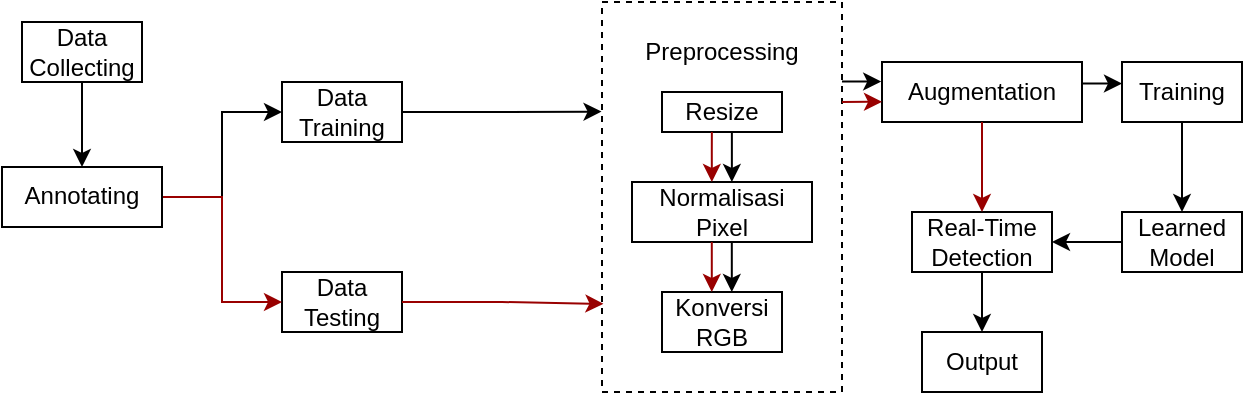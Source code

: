 <mxfile version="26.2.14">
  <diagram name="Page-1" id="FSs65BruDXjcQT2P4h38">
    <mxGraphModel dx="872" dy="465" grid="1" gridSize="10" guides="1" tooltips="1" connect="1" arrows="1" fold="1" page="1" pageScale="1" pageWidth="827" pageHeight="1169" math="0" shadow="0">
      <root>
        <mxCell id="0" />
        <mxCell id="1" parent="0" />
        <mxCell id="EwEFOaE5SsCNf967eKoH-3" value="" style="rounded=0;whiteSpace=wrap;html=1;strokeColor=default;dashed=1;" vertex="1" parent="1">
          <mxGeometry x="370" y="20" width="120" height="195" as="geometry" />
        </mxCell>
        <mxCell id="EwEFOaE5SsCNf967eKoH-27" style="edgeStyle=orthogonalEdgeStyle;rounded=0;orthogonalLoop=1;jettySize=auto;html=1;entryX=0.5;entryY=0;entryDx=0;entryDy=0;" edge="1" parent="1" source="EwEFOaE5SsCNf967eKoH-2" target="EwEFOaE5SsCNf967eKoH-8">
          <mxGeometry relative="1" as="geometry" />
        </mxCell>
        <mxCell id="EwEFOaE5SsCNf967eKoH-2" value="Data Collecting" style="text;html=1;align=center;verticalAlign=middle;whiteSpace=wrap;rounded=0;strokeColor=#000000;" vertex="1" parent="1">
          <mxGeometry x="80" y="30" width="60" height="30" as="geometry" />
        </mxCell>
        <mxCell id="EwEFOaE5SsCNf967eKoH-4" value="&lt;div&gt;&lt;span style=&quot;background-color: transparent; color: light-dark(rgb(0, 0, 0), rgb(255, 255, 255));&quot;&gt;Preprocessing&lt;/span&gt;&lt;/div&gt;" style="text;html=1;align=center;verticalAlign=middle;whiteSpace=wrap;rounded=0;" vertex="1" parent="1">
          <mxGeometry x="400" y="30" width="60" height="30" as="geometry" />
        </mxCell>
        <mxCell id="EwEFOaE5SsCNf967eKoH-5" value="" style="rounded=0;whiteSpace=wrap;html=1;" vertex="1" parent="1">
          <mxGeometry x="400" y="65" width="60" height="20" as="geometry" />
        </mxCell>
        <mxCell id="EwEFOaE5SsCNf967eKoH-6" value="Data Training" style="text;html=1;align=center;verticalAlign=middle;whiteSpace=wrap;rounded=0;strokeColor=#000000;" vertex="1" parent="1">
          <mxGeometry x="210" y="60" width="60" height="30" as="geometry" />
        </mxCell>
        <mxCell id="EwEFOaE5SsCNf967eKoH-7" value="Data Testing" style="text;html=1;align=center;verticalAlign=middle;whiteSpace=wrap;rounded=0;strokeColor=#000000;" vertex="1" parent="1">
          <mxGeometry x="210" y="155" width="60" height="30" as="geometry" />
        </mxCell>
        <mxCell id="EwEFOaE5SsCNf967eKoH-28" style="edgeStyle=orthogonalEdgeStyle;rounded=0;orthogonalLoop=1;jettySize=auto;html=1;exitX=1;exitY=0.5;exitDx=0;exitDy=0;entryX=0;entryY=0.5;entryDx=0;entryDy=0;" edge="1" parent="1" source="EwEFOaE5SsCNf967eKoH-8" target="EwEFOaE5SsCNf967eKoH-6">
          <mxGeometry relative="1" as="geometry" />
        </mxCell>
        <mxCell id="EwEFOaE5SsCNf967eKoH-29" style="edgeStyle=orthogonalEdgeStyle;rounded=0;orthogonalLoop=1;jettySize=auto;html=1;entryX=0;entryY=0.5;entryDx=0;entryDy=0;strokeColor=#990000;" edge="1" parent="1" source="EwEFOaE5SsCNf967eKoH-8" target="EwEFOaE5SsCNf967eKoH-7">
          <mxGeometry relative="1" as="geometry" />
        </mxCell>
        <mxCell id="EwEFOaE5SsCNf967eKoH-8" value="Annotating" style="text;whiteSpace=wrap;html=1;align=center;strokeColor=#000000;" vertex="1" parent="1">
          <mxGeometry x="70" y="102.5" width="80" height="30" as="geometry" />
        </mxCell>
        <mxCell id="EwEFOaE5SsCNf967eKoH-9" value="Augmentation" style="text;html=1;align=center;verticalAlign=middle;whiteSpace=wrap;rounded=0;strokeColor=#000000;" vertex="1" parent="1">
          <mxGeometry x="510" y="50" width="100" height="30" as="geometry" />
        </mxCell>
        <mxCell id="EwEFOaE5SsCNf967eKoH-45" style="edgeStyle=orthogonalEdgeStyle;rounded=0;orthogonalLoop=1;jettySize=auto;html=1;entryX=0.5;entryY=0;entryDx=0;entryDy=0;" edge="1" parent="1" source="EwEFOaE5SsCNf967eKoH-10" target="EwEFOaE5SsCNf967eKoH-21">
          <mxGeometry relative="1" as="geometry" />
        </mxCell>
        <mxCell id="EwEFOaE5SsCNf967eKoH-10" value="Training" style="text;html=1;align=center;verticalAlign=middle;whiteSpace=wrap;rounded=0;strokeColor=#000000;" vertex="1" parent="1">
          <mxGeometry x="630" y="50" width="60" height="30" as="geometry" />
        </mxCell>
        <mxCell id="EwEFOaE5SsCNf967eKoH-47" style="edgeStyle=orthogonalEdgeStyle;rounded=0;orthogonalLoop=1;jettySize=auto;html=1;entryX=0.5;entryY=0;entryDx=0;entryDy=0;" edge="1" parent="1" source="EwEFOaE5SsCNf967eKoH-11" target="EwEFOaE5SsCNf967eKoH-22">
          <mxGeometry relative="1" as="geometry" />
        </mxCell>
        <mxCell id="EwEFOaE5SsCNf967eKoH-11" value="Real-Time Detection" style="text;html=1;align=center;verticalAlign=middle;whiteSpace=wrap;rounded=0;strokeColor=#000000;" vertex="1" parent="1">
          <mxGeometry x="525" y="125" width="70" height="30" as="geometry" />
        </mxCell>
        <mxCell id="EwEFOaE5SsCNf967eKoH-48" style="edgeStyle=orthogonalEdgeStyle;rounded=0;orthogonalLoop=1;jettySize=auto;html=1;entryX=0.5;entryY=0;entryDx=0;entryDy=0;" edge="1" parent="1">
          <mxGeometry relative="1" as="geometry">
            <mxPoint x="434.937" y="85" as="sourcePoint" />
            <mxPoint x="434.93" y="110" as="targetPoint" />
          </mxGeometry>
        </mxCell>
        <mxCell id="EwEFOaE5SsCNf967eKoH-12" value="Resize" style="text;html=1;align=center;verticalAlign=middle;whiteSpace=wrap;rounded=0;" vertex="1" parent="1">
          <mxGeometry x="400" y="65" width="60" height="20" as="geometry" />
        </mxCell>
        <mxCell id="EwEFOaE5SsCNf967eKoH-13" value="Normalisasi Pixel" style="text;html=1;align=center;verticalAlign=middle;whiteSpace=wrap;rounded=0;strokeColor=#000000;" vertex="1" parent="1">
          <mxGeometry x="385" y="110" width="90" height="30" as="geometry" />
        </mxCell>
        <mxCell id="EwEFOaE5SsCNf967eKoH-14" value="Konversi RGB" style="text;html=1;align=center;verticalAlign=middle;whiteSpace=wrap;rounded=0;strokeColor=#000000;" vertex="1" parent="1">
          <mxGeometry x="400" y="165" width="60" height="30" as="geometry" />
        </mxCell>
        <mxCell id="EwEFOaE5SsCNf967eKoH-46" style="edgeStyle=orthogonalEdgeStyle;rounded=0;orthogonalLoop=1;jettySize=auto;html=1;entryX=1;entryY=0.5;entryDx=0;entryDy=0;" edge="1" parent="1" source="EwEFOaE5SsCNf967eKoH-21" target="EwEFOaE5SsCNf967eKoH-11">
          <mxGeometry relative="1" as="geometry" />
        </mxCell>
        <mxCell id="EwEFOaE5SsCNf967eKoH-21" value="Learned Model" style="text;html=1;align=center;verticalAlign=middle;whiteSpace=wrap;rounded=0;strokeColor=#000000;" vertex="1" parent="1">
          <mxGeometry x="630" y="125" width="60" height="30" as="geometry" />
        </mxCell>
        <mxCell id="EwEFOaE5SsCNf967eKoH-22" value="Output" style="text;html=1;align=center;verticalAlign=middle;whiteSpace=wrap;rounded=0;strokeColor=#000000;" vertex="1" parent="1">
          <mxGeometry x="530" y="185" width="60" height="30" as="geometry" />
        </mxCell>
        <mxCell id="EwEFOaE5SsCNf967eKoH-30" style="edgeStyle=orthogonalEdgeStyle;rounded=0;orthogonalLoop=1;jettySize=auto;html=1;entryX=-0.002;entryY=0.281;entryDx=0;entryDy=0;entryPerimeter=0;" edge="1" parent="1" source="EwEFOaE5SsCNf967eKoH-6" target="EwEFOaE5SsCNf967eKoH-3">
          <mxGeometry relative="1" as="geometry" />
        </mxCell>
        <mxCell id="EwEFOaE5SsCNf967eKoH-31" style="edgeStyle=orthogonalEdgeStyle;rounded=0;orthogonalLoop=1;jettySize=auto;html=1;entryX=0.006;entryY=0.774;entryDx=0;entryDy=0;entryPerimeter=0;strokeColor=#990000;" edge="1" parent="1" source="EwEFOaE5SsCNf967eKoH-7" target="EwEFOaE5SsCNf967eKoH-3">
          <mxGeometry relative="1" as="geometry" />
        </mxCell>
        <mxCell id="EwEFOaE5SsCNf967eKoH-40" style="edgeStyle=orthogonalEdgeStyle;rounded=0;orthogonalLoop=1;jettySize=auto;html=1;exitX=1;exitY=0.25;exitDx=0;exitDy=0;entryX=-0.004;entryY=0.296;entryDx=0;entryDy=0;entryPerimeter=0;" edge="1" parent="1" target="EwEFOaE5SsCNf967eKoH-9">
          <mxGeometry relative="1" as="geometry">
            <mxPoint x="490" y="59.75" as="sourcePoint" />
            <mxPoint x="512" y="59" as="targetPoint" />
          </mxGeometry>
        </mxCell>
        <mxCell id="EwEFOaE5SsCNf967eKoH-41" style="edgeStyle=orthogonalEdgeStyle;rounded=0;orthogonalLoop=1;jettySize=auto;html=1;exitX=1;exitY=0.25;exitDx=0;exitDy=0;entryX=-0.004;entryY=0.296;entryDx=0;entryDy=0;entryPerimeter=0;strokeColor=#990000;" edge="1" parent="1">
          <mxGeometry relative="1" as="geometry">
            <mxPoint x="490" y="69.94" as="sourcePoint" />
            <mxPoint x="510" y="69.19" as="targetPoint" />
          </mxGeometry>
        </mxCell>
        <mxCell id="EwEFOaE5SsCNf967eKoH-42" style="edgeStyle=orthogonalEdgeStyle;rounded=0;orthogonalLoop=1;jettySize=auto;html=1;exitX=1;exitY=0.25;exitDx=0;exitDy=0;entryX=-0.004;entryY=0.296;entryDx=0;entryDy=0;entryPerimeter=0;" edge="1" parent="1">
          <mxGeometry relative="1" as="geometry">
            <mxPoint x="610" y="60.75" as="sourcePoint" />
            <mxPoint x="630" y="60" as="targetPoint" />
          </mxGeometry>
        </mxCell>
        <mxCell id="EwEFOaE5SsCNf967eKoH-43" style="edgeStyle=orthogonalEdgeStyle;rounded=0;orthogonalLoop=1;jettySize=auto;html=1;exitX=0.5;exitY=1;exitDx=0;exitDy=0;entryX=0.5;entryY=0;entryDx=0;entryDy=0;strokeColor=#990000;" edge="1" parent="1" source="EwEFOaE5SsCNf967eKoH-9" target="EwEFOaE5SsCNf967eKoH-11">
          <mxGeometry relative="1" as="geometry">
            <mxPoint x="610" y="70.94" as="sourcePoint" />
            <mxPoint x="630" y="70.19" as="targetPoint" />
          </mxGeometry>
        </mxCell>
        <mxCell id="EwEFOaE5SsCNf967eKoH-49" style="edgeStyle=orthogonalEdgeStyle;rounded=0;orthogonalLoop=1;jettySize=auto;html=1;entryX=0.5;entryY=0;entryDx=0;entryDy=0;strokeColor=#990000;" edge="1" parent="1">
          <mxGeometry relative="1" as="geometry">
            <mxPoint x="424.93" y="85" as="sourcePoint" />
            <mxPoint x="424.93" y="110" as="targetPoint" />
            <Array as="points">
              <mxPoint x="424.93" y="95" />
              <mxPoint x="424.93" y="95" />
            </Array>
          </mxGeometry>
        </mxCell>
        <mxCell id="EwEFOaE5SsCNf967eKoH-50" style="edgeStyle=orthogonalEdgeStyle;rounded=0;orthogonalLoop=1;jettySize=auto;html=1;entryX=0.5;entryY=0;entryDx=0;entryDy=0;" edge="1" parent="1">
          <mxGeometry relative="1" as="geometry">
            <mxPoint x="434.907" y="140" as="sourcePoint" />
            <mxPoint x="434.9" y="165" as="targetPoint" />
          </mxGeometry>
        </mxCell>
        <mxCell id="EwEFOaE5SsCNf967eKoH-51" style="edgeStyle=orthogonalEdgeStyle;rounded=0;orthogonalLoop=1;jettySize=auto;html=1;entryX=0.5;entryY=0;entryDx=0;entryDy=0;strokeColor=#990000;" edge="1" parent="1">
          <mxGeometry relative="1" as="geometry">
            <mxPoint x="424.9" y="140" as="sourcePoint" />
            <mxPoint x="424.9" y="165" as="targetPoint" />
            <Array as="points">
              <mxPoint x="424.9" y="150" />
              <mxPoint x="424.9" y="150" />
            </Array>
          </mxGeometry>
        </mxCell>
      </root>
    </mxGraphModel>
  </diagram>
</mxfile>
